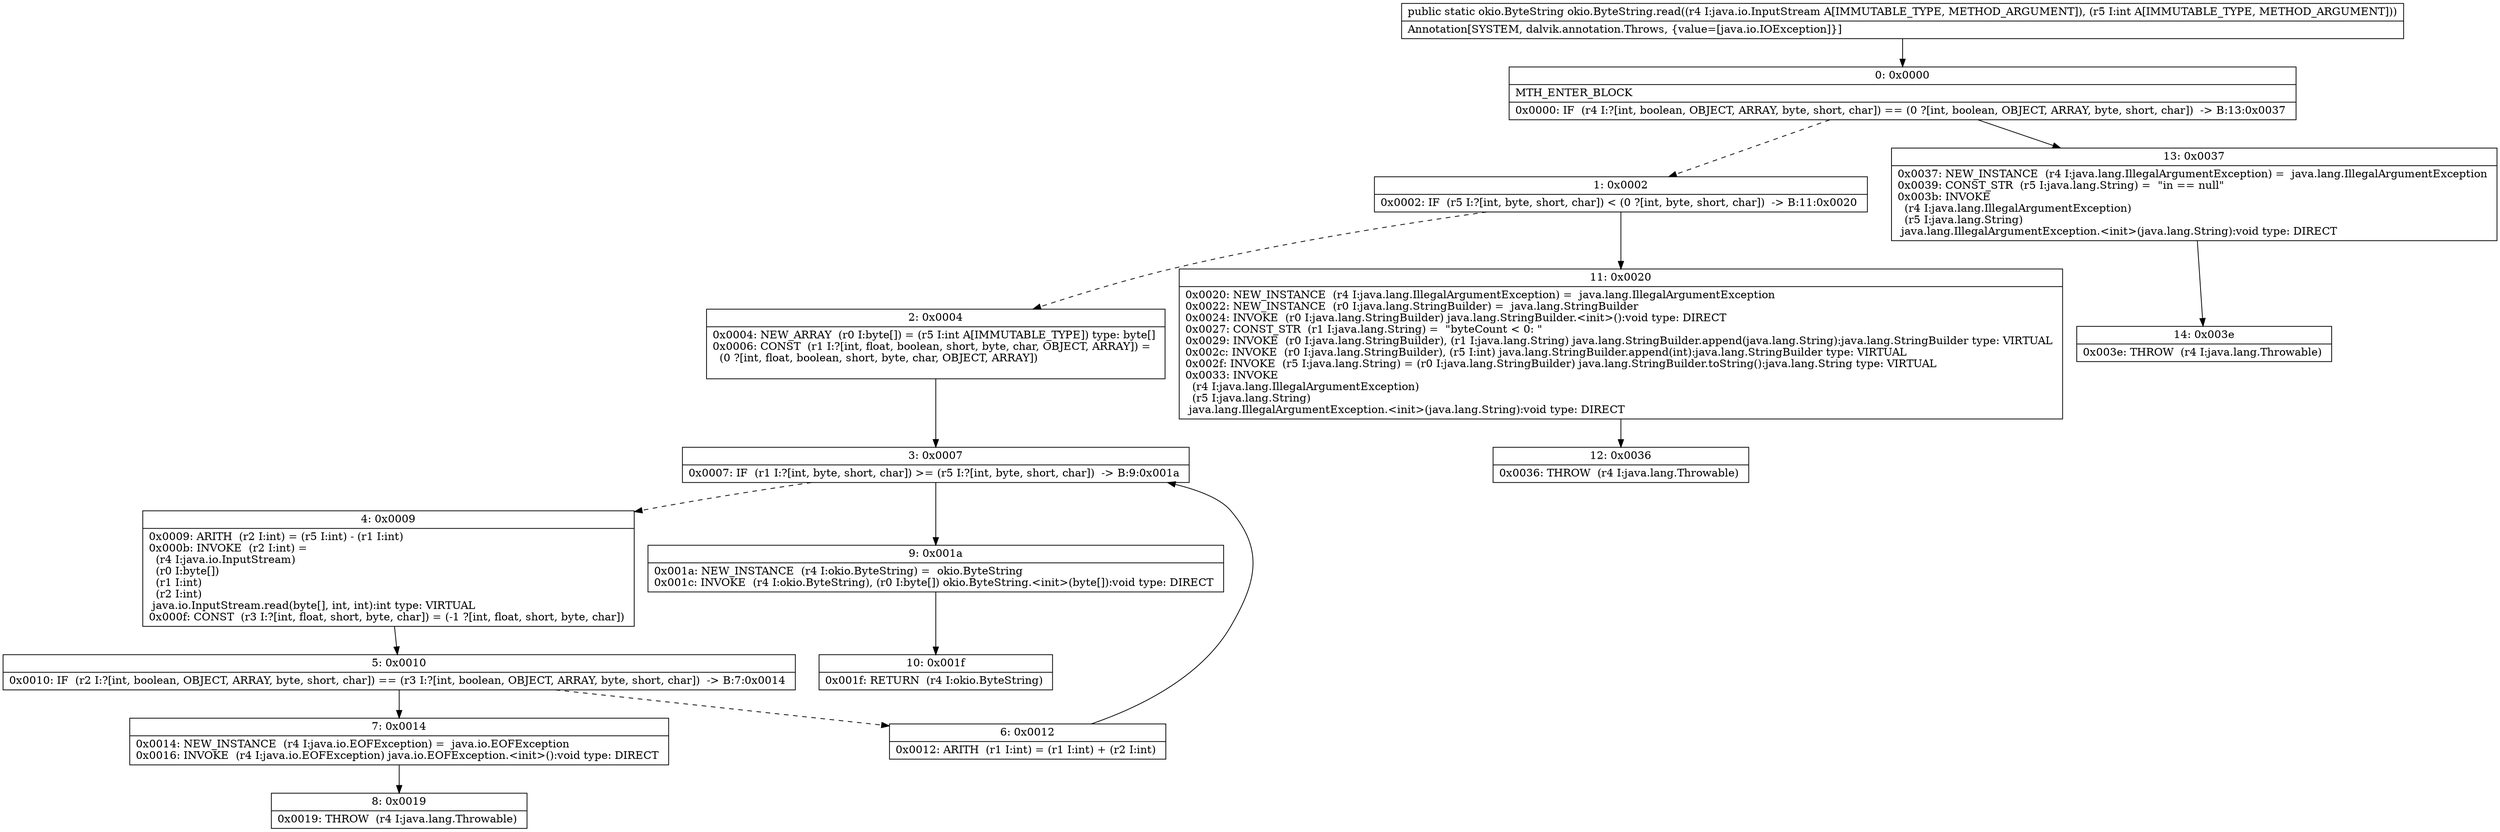 digraph "CFG forokio.ByteString.read(Ljava\/io\/InputStream;I)Lokio\/ByteString;" {
Node_0 [shape=record,label="{0\:\ 0x0000|MTH_ENTER_BLOCK\l|0x0000: IF  (r4 I:?[int, boolean, OBJECT, ARRAY, byte, short, char]) == (0 ?[int, boolean, OBJECT, ARRAY, byte, short, char])  \-\> B:13:0x0037 \l}"];
Node_1 [shape=record,label="{1\:\ 0x0002|0x0002: IF  (r5 I:?[int, byte, short, char]) \< (0 ?[int, byte, short, char])  \-\> B:11:0x0020 \l}"];
Node_2 [shape=record,label="{2\:\ 0x0004|0x0004: NEW_ARRAY  (r0 I:byte[]) = (r5 I:int A[IMMUTABLE_TYPE]) type: byte[] \l0x0006: CONST  (r1 I:?[int, float, boolean, short, byte, char, OBJECT, ARRAY]) = \l  (0 ?[int, float, boolean, short, byte, char, OBJECT, ARRAY])\l \l}"];
Node_3 [shape=record,label="{3\:\ 0x0007|0x0007: IF  (r1 I:?[int, byte, short, char]) \>= (r5 I:?[int, byte, short, char])  \-\> B:9:0x001a \l}"];
Node_4 [shape=record,label="{4\:\ 0x0009|0x0009: ARITH  (r2 I:int) = (r5 I:int) \- (r1 I:int) \l0x000b: INVOKE  (r2 I:int) = \l  (r4 I:java.io.InputStream)\l  (r0 I:byte[])\l  (r1 I:int)\l  (r2 I:int)\l java.io.InputStream.read(byte[], int, int):int type: VIRTUAL \l0x000f: CONST  (r3 I:?[int, float, short, byte, char]) = (\-1 ?[int, float, short, byte, char]) \l}"];
Node_5 [shape=record,label="{5\:\ 0x0010|0x0010: IF  (r2 I:?[int, boolean, OBJECT, ARRAY, byte, short, char]) == (r3 I:?[int, boolean, OBJECT, ARRAY, byte, short, char])  \-\> B:7:0x0014 \l}"];
Node_6 [shape=record,label="{6\:\ 0x0012|0x0012: ARITH  (r1 I:int) = (r1 I:int) + (r2 I:int) \l}"];
Node_7 [shape=record,label="{7\:\ 0x0014|0x0014: NEW_INSTANCE  (r4 I:java.io.EOFException) =  java.io.EOFException \l0x0016: INVOKE  (r4 I:java.io.EOFException) java.io.EOFException.\<init\>():void type: DIRECT \l}"];
Node_8 [shape=record,label="{8\:\ 0x0019|0x0019: THROW  (r4 I:java.lang.Throwable) \l}"];
Node_9 [shape=record,label="{9\:\ 0x001a|0x001a: NEW_INSTANCE  (r4 I:okio.ByteString) =  okio.ByteString \l0x001c: INVOKE  (r4 I:okio.ByteString), (r0 I:byte[]) okio.ByteString.\<init\>(byte[]):void type: DIRECT \l}"];
Node_10 [shape=record,label="{10\:\ 0x001f|0x001f: RETURN  (r4 I:okio.ByteString) \l}"];
Node_11 [shape=record,label="{11\:\ 0x0020|0x0020: NEW_INSTANCE  (r4 I:java.lang.IllegalArgumentException) =  java.lang.IllegalArgumentException \l0x0022: NEW_INSTANCE  (r0 I:java.lang.StringBuilder) =  java.lang.StringBuilder \l0x0024: INVOKE  (r0 I:java.lang.StringBuilder) java.lang.StringBuilder.\<init\>():void type: DIRECT \l0x0027: CONST_STR  (r1 I:java.lang.String) =  \"byteCount \< 0: \" \l0x0029: INVOKE  (r0 I:java.lang.StringBuilder), (r1 I:java.lang.String) java.lang.StringBuilder.append(java.lang.String):java.lang.StringBuilder type: VIRTUAL \l0x002c: INVOKE  (r0 I:java.lang.StringBuilder), (r5 I:int) java.lang.StringBuilder.append(int):java.lang.StringBuilder type: VIRTUAL \l0x002f: INVOKE  (r5 I:java.lang.String) = (r0 I:java.lang.StringBuilder) java.lang.StringBuilder.toString():java.lang.String type: VIRTUAL \l0x0033: INVOKE  \l  (r4 I:java.lang.IllegalArgumentException)\l  (r5 I:java.lang.String)\l java.lang.IllegalArgumentException.\<init\>(java.lang.String):void type: DIRECT \l}"];
Node_12 [shape=record,label="{12\:\ 0x0036|0x0036: THROW  (r4 I:java.lang.Throwable) \l}"];
Node_13 [shape=record,label="{13\:\ 0x0037|0x0037: NEW_INSTANCE  (r4 I:java.lang.IllegalArgumentException) =  java.lang.IllegalArgumentException \l0x0039: CONST_STR  (r5 I:java.lang.String) =  \"in == null\" \l0x003b: INVOKE  \l  (r4 I:java.lang.IllegalArgumentException)\l  (r5 I:java.lang.String)\l java.lang.IllegalArgumentException.\<init\>(java.lang.String):void type: DIRECT \l}"];
Node_14 [shape=record,label="{14\:\ 0x003e|0x003e: THROW  (r4 I:java.lang.Throwable) \l}"];
MethodNode[shape=record,label="{public static okio.ByteString okio.ByteString.read((r4 I:java.io.InputStream A[IMMUTABLE_TYPE, METHOD_ARGUMENT]), (r5 I:int A[IMMUTABLE_TYPE, METHOD_ARGUMENT]))  | Annotation[SYSTEM, dalvik.annotation.Throws, \{value=[java.io.IOException]\}]\l}"];
MethodNode -> Node_0;
Node_0 -> Node_1[style=dashed];
Node_0 -> Node_13;
Node_1 -> Node_2[style=dashed];
Node_1 -> Node_11;
Node_2 -> Node_3;
Node_3 -> Node_4[style=dashed];
Node_3 -> Node_9;
Node_4 -> Node_5;
Node_5 -> Node_6[style=dashed];
Node_5 -> Node_7;
Node_6 -> Node_3;
Node_7 -> Node_8;
Node_9 -> Node_10;
Node_11 -> Node_12;
Node_13 -> Node_14;
}

